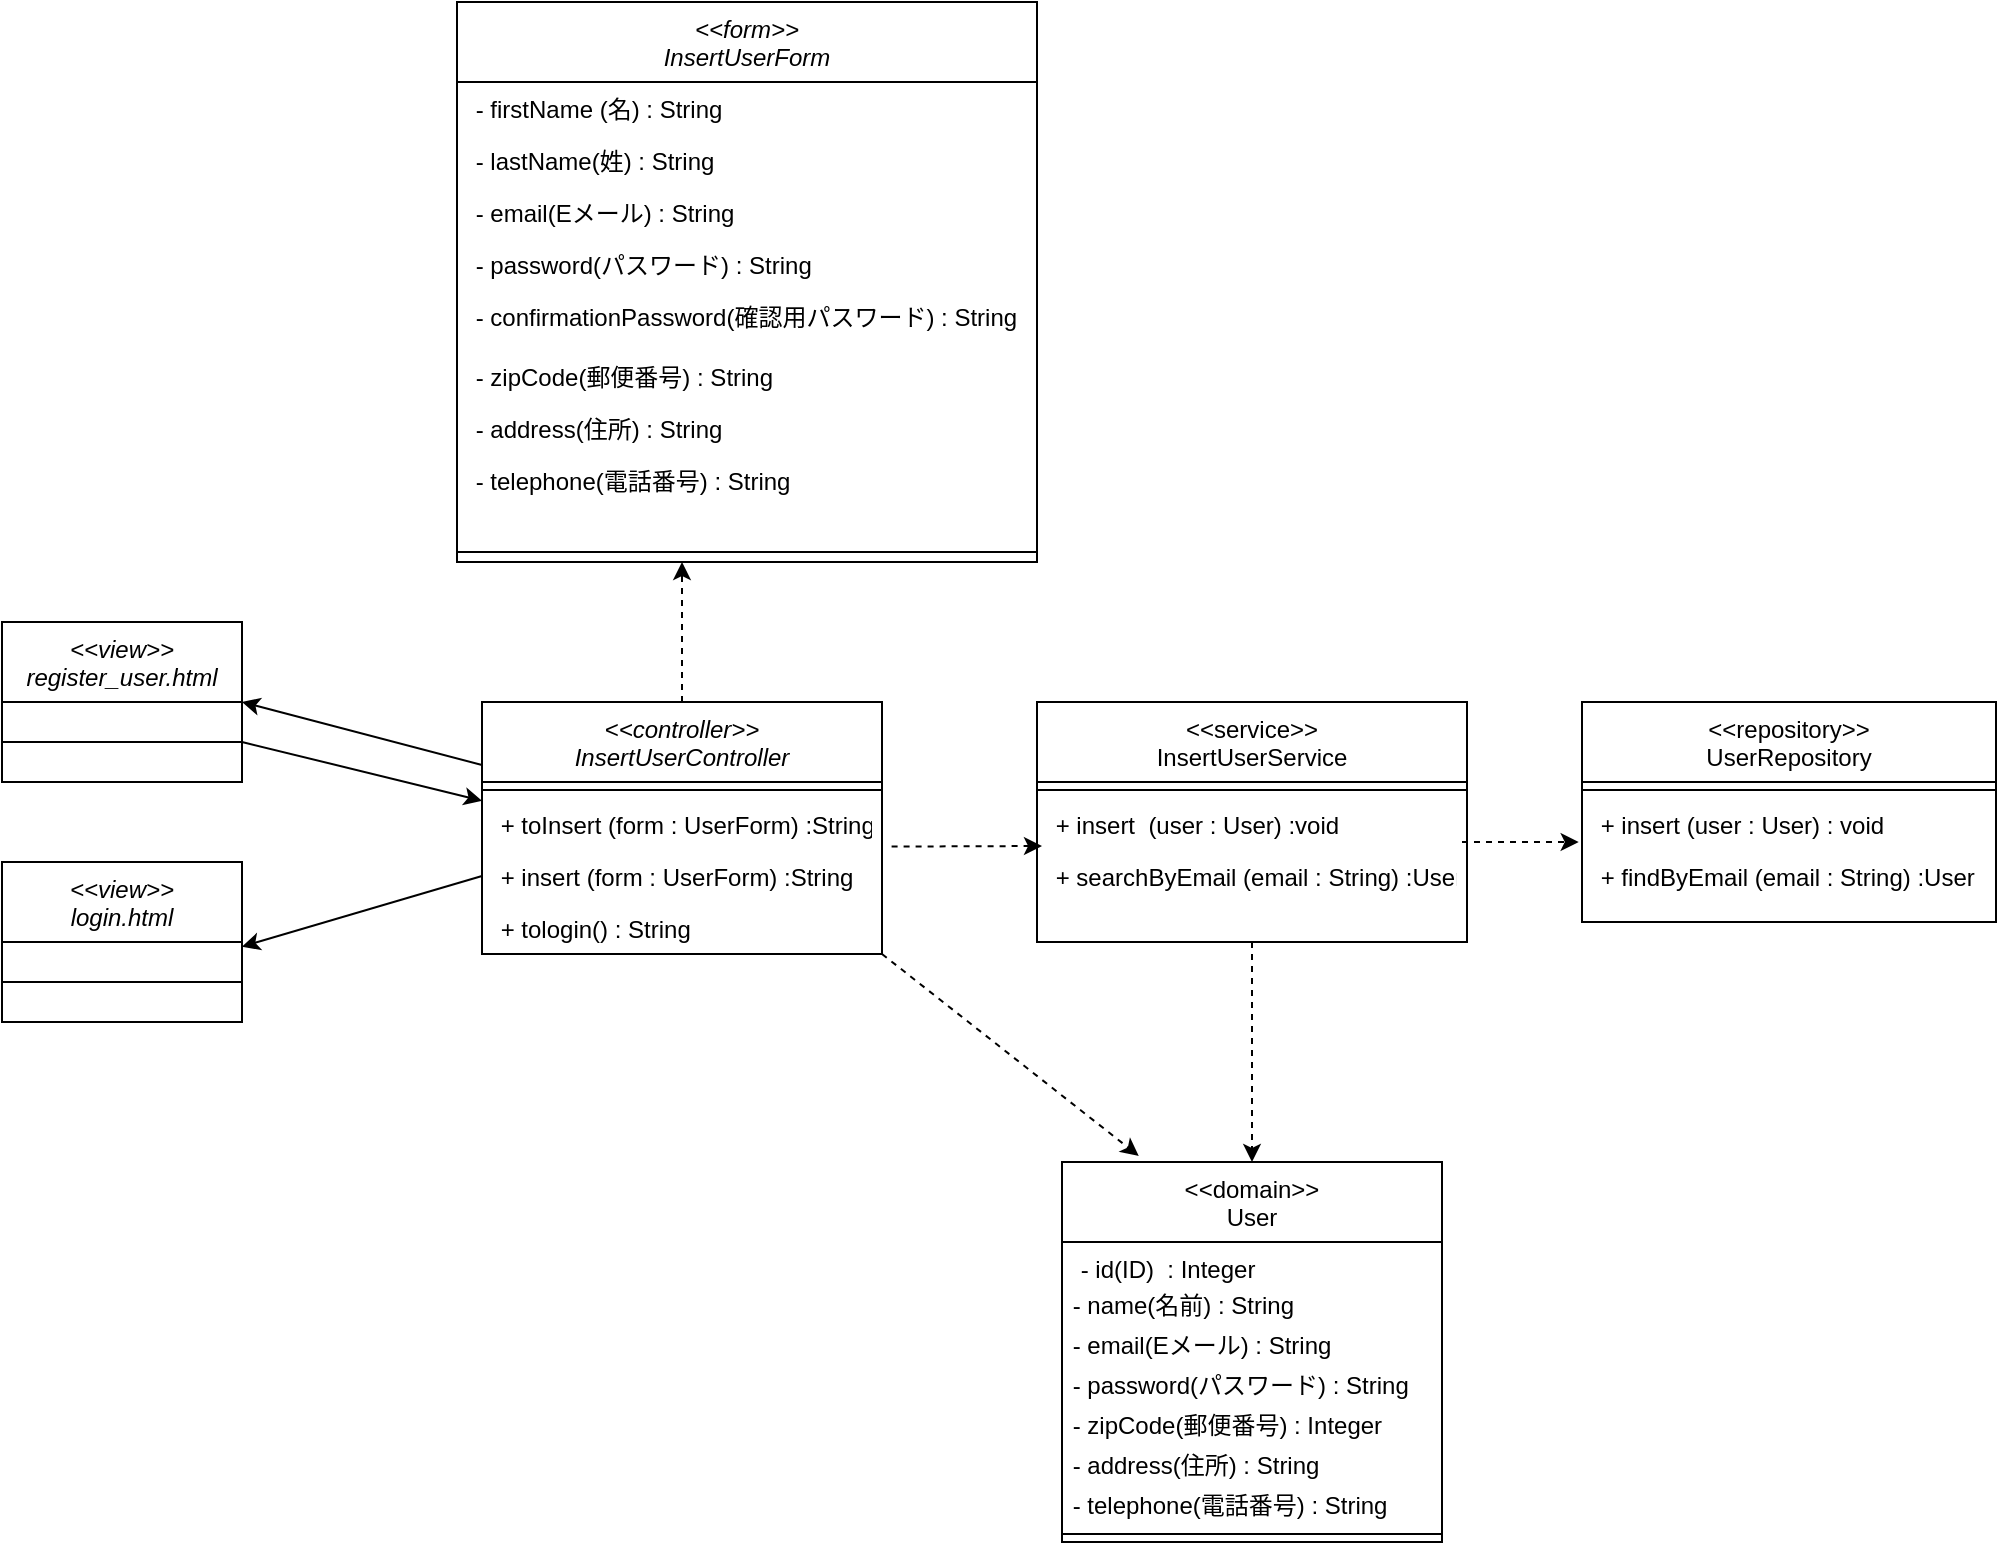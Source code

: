 <mxfile>
    <diagram id="vlr3ZQr2r3bm2K5GPeQf" name="Page-1">
        <mxGraphModel dx="1427" dy="541" grid="1" gridSize="10" guides="1" tooltips="1" connect="1" arrows="1" fold="1" page="1" pageScale="1" pageWidth="827" pageHeight="1169" math="0" shadow="0">
            <root>
                <mxCell id="0"/>
                <mxCell id="1" parent="0"/>
                <mxCell id="91" style="edgeStyle=none;html=1;exitX=0.5;exitY=0;exitDx=0;exitDy=0;dashed=1;" parent="1" source="3" edge="1">
                    <mxGeometry relative="1" as="geometry">
                        <mxPoint x="160" y="320" as="targetPoint"/>
                    </mxGeometry>
                </mxCell>
                <mxCell id="110" style="edgeStyle=none;html=1;exitX=0;exitY=0.25;exitDx=0;exitDy=0;entryX=1;entryY=0.5;entryDx=0;entryDy=0;" parent="1" source="3" target="104" edge="1">
                    <mxGeometry relative="1" as="geometry"/>
                </mxCell>
                <mxCell id="3" value="&lt;&lt;controller&gt;&gt;&#10;InsertUserController" style="swimlane;fontStyle=2;align=center;verticalAlign=top;childLayout=stackLayout;horizontal=1;startSize=40;horizontalStack=0;resizeParent=1;resizeLast=0;collapsible=1;marginBottom=0;rounded=0;shadow=0;strokeWidth=1;" parent="1" vertex="1">
                    <mxGeometry x="60" y="390" width="200" height="126" as="geometry">
                        <mxRectangle x="230" y="140" width="160" height="26" as="alternateBounds"/>
                    </mxGeometry>
                </mxCell>
                <mxCell id="7" value="" style="line;html=1;strokeWidth=1;align=left;verticalAlign=middle;spacingTop=-1;spacingLeft=3;spacingRight=3;rotatable=0;labelPosition=right;points=[];portConstraint=eastwest;" parent="3" vertex="1">
                    <mxGeometry y="40" width="200" height="8" as="geometry"/>
                </mxCell>
                <mxCell id="8" value=" + toInsert (form : UserForm) :String" style="text;align=left;verticalAlign=top;spacingLeft=4;spacingRight=4;overflow=hidden;rotatable=0;points=[[0,0.5],[1,0.5]];portConstraint=eastwest;" parent="3" vertex="1">
                    <mxGeometry y="48" width="200" height="26" as="geometry"/>
                </mxCell>
                <mxCell id="102" value=" + insert (form : UserForm) :String" style="text;align=left;verticalAlign=top;spacingLeft=4;spacingRight=4;overflow=hidden;rotatable=0;points=[[0,0.5],[1,0.5]];portConstraint=eastwest;" parent="3" vertex="1">
                    <mxGeometry y="74" width="200" height="26" as="geometry"/>
                </mxCell>
                <mxCell id="115" value=" + tologin() : String" style="text;align=left;verticalAlign=top;spacingLeft=4;spacingRight=4;overflow=hidden;rotatable=0;points=[[0,0.5],[1,0.5]];portConstraint=eastwest;" vertex="1" parent="3">
                    <mxGeometry y="100" width="200" height="26" as="geometry"/>
                </mxCell>
                <mxCell id="9" value="&lt;&lt;repository&gt;&gt;&#10;UserRepository&#10;" style="swimlane;fontStyle=0;align=center;verticalAlign=top;childLayout=stackLayout;horizontal=1;startSize=40;horizontalStack=0;resizeParent=1;resizeLast=0;collapsible=1;marginBottom=0;rounded=0;shadow=0;strokeWidth=1;" parent="1" vertex="1">
                    <mxGeometry x="610" y="390" width="207" height="110" as="geometry">
                        <mxRectangle x="130" y="380" width="160" height="26" as="alternateBounds"/>
                    </mxGeometry>
                </mxCell>
                <mxCell id="12" value="" style="line;html=1;strokeWidth=1;align=left;verticalAlign=middle;spacingTop=-1;spacingLeft=3;spacingRight=3;rotatable=0;labelPosition=right;points=[];portConstraint=eastwest;" parent="9" vertex="1">
                    <mxGeometry y="40" width="207" height="8" as="geometry"/>
                </mxCell>
                <mxCell id="13" value=" + insert (user : User) : void" style="text;align=left;verticalAlign=top;spacingLeft=4;spacingRight=4;overflow=hidden;rotatable=0;points=[[0,0.5],[1,0.5]];portConstraint=eastwest;fontStyle=0" parent="9" vertex="1">
                    <mxGeometry y="48" width="207" height="26" as="geometry"/>
                </mxCell>
                <mxCell id="14" value=" + findByEmail (email : String) :User" style="text;align=left;verticalAlign=top;spacingLeft=4;spacingRight=4;overflow=hidden;rotatable=0;points=[[0,0.5],[1,0.5]];portConstraint=eastwest;" parent="9" vertex="1">
                    <mxGeometry y="74" width="207" height="26" as="geometry"/>
                </mxCell>
                <mxCell id="16" value="&lt;&lt;domain&gt;&gt;&#10;User" style="swimlane;fontStyle=0;align=center;verticalAlign=top;childLayout=stackLayout;horizontal=1;startSize=40;horizontalStack=0;resizeParent=1;resizeLast=0;collapsible=1;marginBottom=0;rounded=0;shadow=0;strokeWidth=1;" parent="1" vertex="1">
                    <mxGeometry x="350" y="620" width="190" height="190" as="geometry">
                        <mxRectangle x="340" y="380" width="170" height="26" as="alternateBounds"/>
                    </mxGeometry>
                </mxCell>
                <mxCell id="17" value=" - id(ID)  : Integer" style="text;align=left;verticalAlign=top;spacingLeft=4;spacingRight=4;overflow=hidden;rotatable=0;points=[[0,0.5],[1,0.5]];portConstraint=eastwest;" parent="16" vertex="1">
                    <mxGeometry y="40" width="190" height="22" as="geometry"/>
                </mxCell>
                <mxCell id="36" value="&amp;nbsp;- name(名前) : String" style="text;html=1;align=left;verticalAlign=middle;resizable=0;points=[];autosize=1;strokeColor=none;fillColor=none;" parent="16" vertex="1">
                    <mxGeometry y="62" width="190" height="20" as="geometry"/>
                </mxCell>
                <mxCell id="40" value="&amp;nbsp;- email(Eメール) : String" style="text;html=1;align=left;verticalAlign=middle;resizable=0;points=[];autosize=1;strokeColor=none;fillColor=none;" parent="16" vertex="1">
                    <mxGeometry y="82" width="190" height="20" as="geometry"/>
                </mxCell>
                <mxCell id="42" value="&amp;nbsp;- password(パスワード) : String" style="text;html=1;align=left;verticalAlign=middle;resizable=0;points=[];autosize=1;strokeColor=none;fillColor=none;" parent="16" vertex="1">
                    <mxGeometry y="102" width="190" height="20" as="geometry"/>
                </mxCell>
                <mxCell id="46" value="&amp;nbsp;- zipCode(郵便番号) : Integer" style="text;html=1;align=left;verticalAlign=middle;resizable=0;points=[];autosize=1;strokeColor=none;fillColor=none;" parent="16" vertex="1">
                    <mxGeometry y="122" width="190" height="20" as="geometry"/>
                </mxCell>
                <mxCell id="47" value="&amp;nbsp;- address(住所) : String" style="text;html=1;align=left;verticalAlign=middle;resizable=0;points=[];autosize=1;strokeColor=none;fillColor=none;" parent="16" vertex="1">
                    <mxGeometry y="142" width="190" height="20" as="geometry"/>
                </mxCell>
                <mxCell id="48" value="&amp;nbsp;- telephone(電話番号) : String" style="text;html=1;align=left;verticalAlign=middle;resizable=0;points=[];autosize=1;strokeColor=none;fillColor=none;" parent="16" vertex="1">
                    <mxGeometry y="162" width="190" height="20" as="geometry"/>
                </mxCell>
                <mxCell id="18" value="" style="line;html=1;strokeWidth=1;align=left;verticalAlign=bottom;spacingTop=-1;spacingLeft=3;spacingRight=3;rotatable=0;labelPosition=right;points=[];portConstraint=eastwest;" parent="16" vertex="1">
                    <mxGeometry y="182" width="190" height="8" as="geometry"/>
                </mxCell>
                <mxCell id="113" style="edgeStyle=none;html=1;exitX=0.5;exitY=1;exitDx=0;exitDy=0;entryX=0.5;entryY=0;entryDx=0;entryDy=0;dashed=1;" parent="1" source="20" target="16" edge="1">
                    <mxGeometry relative="1" as="geometry"/>
                </mxCell>
                <mxCell id="20" value="&lt;&lt;service&gt;&gt;&#10;InsertUserService&#10;" style="swimlane;fontStyle=0;align=center;verticalAlign=top;childLayout=stackLayout;horizontal=1;startSize=40;horizontalStack=0;resizeParent=1;resizeLast=0;collapsible=1;marginBottom=0;rounded=0;shadow=0;strokeWidth=1;" parent="1" vertex="1">
                    <mxGeometry x="337.5" y="390" width="215" height="120" as="geometry">
                        <mxRectangle x="550" y="140" width="160" height="26" as="alternateBounds"/>
                    </mxGeometry>
                </mxCell>
                <mxCell id="26" value="" style="line;html=1;strokeWidth=1;align=left;verticalAlign=middle;spacingTop=-1;spacingLeft=3;spacingRight=3;rotatable=0;labelPosition=right;points=[];portConstraint=eastwest;" parent="20" vertex="1">
                    <mxGeometry y="40" width="215" height="8" as="geometry"/>
                </mxCell>
                <mxCell id="27" value=" + insert  (user : User) :void" style="text;align=left;verticalAlign=top;spacingLeft=4;spacingRight=4;overflow=hidden;rotatable=0;points=[[0,0.5],[1,0.5]];portConstraint=eastwest;" parent="20" vertex="1">
                    <mxGeometry y="48" width="215" height="26" as="geometry"/>
                </mxCell>
                <mxCell id="28" value=" + searchByEmail (email : String) :User" style="text;align=left;verticalAlign=top;spacingLeft=4;spacingRight=4;overflow=hidden;rotatable=0;points=[[0,0.5],[1,0.5]];portConstraint=eastwest;" parent="20" vertex="1">
                    <mxGeometry y="74" width="215" height="26" as="geometry"/>
                </mxCell>
                <mxCell id="101" style="edgeStyle=none;html=1;dashed=1;" parent="1" source="30" edge="1">
                    <mxGeometry relative="1" as="geometry">
                        <mxPoint x="180" y="320" as="targetPoint"/>
                    </mxGeometry>
                </mxCell>
                <mxCell id="30" value="&lt;&lt;form&gt;&gt;&#10;InsertUserForm" style="swimlane;fontStyle=2;align=center;verticalAlign=top;childLayout=stackLayout;horizontal=1;startSize=40;horizontalStack=0;resizeParent=1;resizeLast=0;collapsible=1;marginBottom=0;rounded=0;shadow=0;strokeWidth=1;" parent="1" vertex="1">
                    <mxGeometry x="47.5" y="40" width="290" height="280" as="geometry">
                        <mxRectangle x="230" y="140" width="160" height="26" as="alternateBounds"/>
                    </mxGeometry>
                </mxCell>
                <mxCell id="33" value=" - firstName (名) : String" style="text;align=left;verticalAlign=top;spacingLeft=4;spacingRight=4;overflow=hidden;rotatable=0;points=[[0,0.5],[1,0.5]];portConstraint=eastwest;rounded=0;shadow=0;html=0;" parent="30" vertex="1">
                    <mxGeometry y="40" width="290" height="26" as="geometry"/>
                </mxCell>
                <mxCell id="35" value=" - lastName(姓) : String" style="text;align=left;verticalAlign=top;spacingLeft=4;spacingRight=4;overflow=hidden;rotatable=0;points=[[0,0.5],[1,0.5]];portConstraint=eastwest;" parent="30" vertex="1">
                    <mxGeometry y="66" width="290" height="26" as="geometry"/>
                </mxCell>
                <mxCell id="68" value=" - email(Eメール) : String" style="text;align=left;verticalAlign=top;spacingLeft=4;spacingRight=4;overflow=hidden;rotatable=0;points=[[0,0.5],[1,0.5]];portConstraint=eastwest;" parent="30" vertex="1">
                    <mxGeometry y="92" width="290" height="26" as="geometry"/>
                </mxCell>
                <mxCell id="69" value=" - password(パスワード) : String" style="text;align=left;verticalAlign=top;spacingLeft=4;spacingRight=4;overflow=hidden;rotatable=0;points=[[0,0.5],[1,0.5]];portConstraint=eastwest;" parent="30" vertex="1">
                    <mxGeometry y="118" width="290" height="26" as="geometry"/>
                </mxCell>
                <mxCell id="70" value=" - confirmationPassword(確認用パスワード) : String" style="text;align=left;verticalAlign=top;spacingLeft=4;spacingRight=4;overflow=hidden;rotatable=0;points=[[0,0.5],[1,0.5]];portConstraint=eastwest;" parent="30" vertex="1">
                    <mxGeometry y="144" width="290" height="30" as="geometry"/>
                </mxCell>
                <mxCell id="72" value=" - zipCode(郵便番号) : String" style="text;align=left;verticalAlign=top;spacingLeft=4;spacingRight=4;overflow=hidden;rotatable=0;points=[[0,0.5],[1,0.5]];portConstraint=eastwest;" parent="30" vertex="1">
                    <mxGeometry y="174" width="290" height="26" as="geometry"/>
                </mxCell>
                <mxCell id="73" value=" - address(住所) : String" style="text;align=left;verticalAlign=top;spacingLeft=4;spacingRight=4;overflow=hidden;rotatable=0;points=[[0,0.5],[1,0.5]];portConstraint=eastwest;" parent="30" vertex="1">
                    <mxGeometry y="200" width="290" height="26" as="geometry"/>
                </mxCell>
                <mxCell id="75" value=" - telephone(電話番号) : String" style="text;align=left;verticalAlign=top;spacingLeft=4;spacingRight=4;overflow=hidden;rotatable=0;points=[[0,0.5],[1,0.5]];portConstraint=eastwest;" parent="30" vertex="1">
                    <mxGeometry y="226" width="290" height="44" as="geometry"/>
                </mxCell>
                <mxCell id="34" value="" style="line;html=1;strokeWidth=1;align=left;verticalAlign=middle;spacingTop=-1;spacingLeft=3;spacingRight=3;rotatable=0;labelPosition=right;points=[];portConstraint=eastwest;" parent="30" vertex="1">
                    <mxGeometry y="270" width="290" height="10" as="geometry"/>
                </mxCell>
                <mxCell id="89" style="edgeStyle=none;html=1;exitX=1.024;exitY=0.934;exitDx=0;exitDy=0;dashed=1;exitPerimeter=0;" parent="1" source="8" edge="1">
                    <mxGeometry relative="1" as="geometry">
                        <mxPoint x="260" y="439" as="sourcePoint"/>
                        <mxPoint x="340" y="462" as="targetPoint"/>
                        <Array as="points"/>
                    </mxGeometry>
                </mxCell>
                <mxCell id="93" style="edgeStyle=none;html=1;exitX=1;exitY=1;exitDx=0;exitDy=0;entryX=0.202;entryY=-0.016;entryDx=0;entryDy=0;dashed=1;entryPerimeter=0;" parent="1" source="3" target="16" edge="1">
                    <mxGeometry relative="1" as="geometry"/>
                </mxCell>
                <mxCell id="100" style="edgeStyle=none;html=1;entryX=-0.008;entryY=0.846;entryDx=0;entryDy=0;dashed=1;entryPerimeter=0;" parent="1" target="13" edge="1">
                    <mxGeometry relative="1" as="geometry">
                        <mxPoint x="550" y="460" as="sourcePoint"/>
                    </mxGeometry>
                </mxCell>
                <mxCell id="114" style="edgeStyle=none;html=1;exitX=1;exitY=0.75;exitDx=0;exitDy=0;entryX=0;entryY=0.052;entryDx=0;entryDy=0;entryPerimeter=0;" parent="1" source="104" target="8" edge="1">
                    <mxGeometry relative="1" as="geometry"/>
                </mxCell>
                <mxCell id="104" value="&lt;&lt;view&gt;&gt;&#10;register_user.html" style="swimlane;fontStyle=2;align=center;verticalAlign=top;childLayout=stackLayout;horizontal=1;startSize=40;horizontalStack=0;resizeParent=1;resizeLast=0;collapsible=1;marginBottom=0;rounded=0;shadow=0;strokeWidth=1;" parent="1" vertex="1">
                    <mxGeometry x="-180" y="350" width="120" height="80" as="geometry">
                        <mxRectangle x="230" y="140" width="160" height="26" as="alternateBounds"/>
                    </mxGeometry>
                </mxCell>
                <mxCell id="105" value="" style="line;html=1;strokeWidth=1;align=left;verticalAlign=middle;spacingTop=-1;spacingLeft=3;spacingRight=3;rotatable=0;labelPosition=right;points=[];portConstraint=eastwest;" parent="104" vertex="1">
                    <mxGeometry y="40" width="120" height="40" as="geometry"/>
                </mxCell>
                <mxCell id="108" value="&lt;&lt;view&gt;&gt;&#10;login.html" style="swimlane;fontStyle=2;align=center;verticalAlign=top;childLayout=stackLayout;horizontal=1;startSize=40;horizontalStack=0;resizeParent=1;resizeLast=0;collapsible=1;marginBottom=0;rounded=0;shadow=0;strokeWidth=1;" parent="1" vertex="1">
                    <mxGeometry x="-180" y="470" width="120" height="80" as="geometry">
                        <mxRectangle x="230" y="140" width="160" height="26" as="alternateBounds"/>
                    </mxGeometry>
                </mxCell>
                <mxCell id="109" value="" style="line;html=1;strokeWidth=1;align=left;verticalAlign=middle;spacingTop=-1;spacingLeft=3;spacingRight=3;rotatable=0;labelPosition=right;points=[];portConstraint=eastwest;" parent="108" vertex="1">
                    <mxGeometry y="40" width="120" height="40" as="geometry"/>
                </mxCell>
                <mxCell id="111" style="edgeStyle=none;html=1;exitX=0;exitY=0.5;exitDx=0;exitDy=0;" parent="1" source="102" target="109" edge="1">
                    <mxGeometry relative="1" as="geometry"/>
                </mxCell>
            </root>
        </mxGraphModel>
    </diagram>
</mxfile>